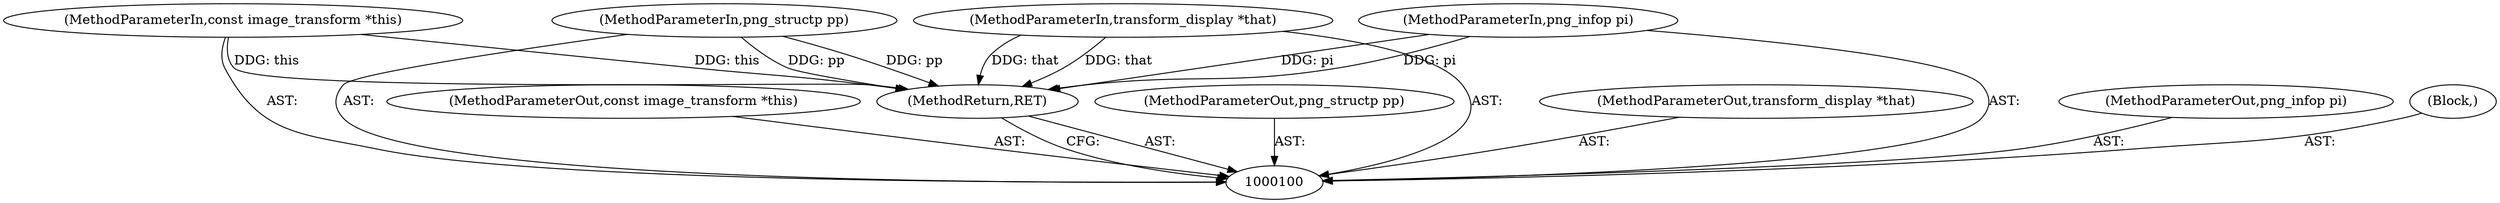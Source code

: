 digraph "0_Android_9d4853418ab2f754c2b63e091c29c5529b8b86ca_91" {
"1000106" [label="(MethodReturn,RET)"];
"1000101" [label="(MethodParameterIn,const image_transform *this)"];
"1000114" [label="(MethodParameterOut,const image_transform *this)"];
"1000103" [label="(MethodParameterIn,png_structp pp)"];
"1000116" [label="(MethodParameterOut,png_structp pp)"];
"1000102" [label="(MethodParameterIn,transform_display *that)"];
"1000115" [label="(MethodParameterOut,transform_display *that)"];
"1000104" [label="(MethodParameterIn,png_infop pi)"];
"1000117" [label="(MethodParameterOut,png_infop pi)"];
"1000105" [label="(Block,)"];
"1000106" -> "1000100"  [label="AST: "];
"1000106" -> "1000100"  [label="CFG: "];
"1000104" -> "1000106"  [label="DDG: pi"];
"1000103" -> "1000106"  [label="DDG: pp"];
"1000102" -> "1000106"  [label="DDG: that"];
"1000101" -> "1000106"  [label="DDG: this"];
"1000101" -> "1000100"  [label="AST: "];
"1000101" -> "1000106"  [label="DDG: this"];
"1000114" -> "1000100"  [label="AST: "];
"1000103" -> "1000100"  [label="AST: "];
"1000103" -> "1000106"  [label="DDG: pp"];
"1000116" -> "1000100"  [label="AST: "];
"1000102" -> "1000100"  [label="AST: "];
"1000102" -> "1000106"  [label="DDG: that"];
"1000115" -> "1000100"  [label="AST: "];
"1000104" -> "1000100"  [label="AST: "];
"1000104" -> "1000106"  [label="DDG: pi"];
"1000117" -> "1000100"  [label="AST: "];
"1000105" -> "1000100"  [label="AST: "];
}
